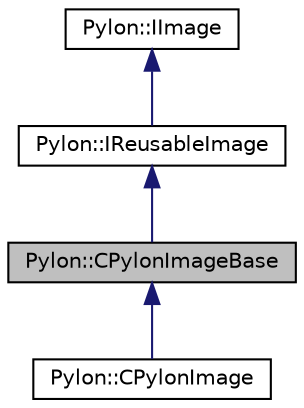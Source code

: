 digraph "Pylon::CPylonImageBase"
{
  edge [fontname="Helvetica",fontsize="10",labelfontname="Helvetica",labelfontsize="10"];
  node [fontname="Helvetica",fontsize="10",shape=record];
  Node1 [label="Pylon::CPylonImageBase",height=0.2,width=0.4,color="black", fillcolor="grey75", style="filled", fontcolor="black"];
  Node2 -> Node1 [dir="back",color="midnightblue",fontsize="10",style="solid",fontname="Helvetica"];
  Node2 [label="Pylon::IReusableImage",height=0.2,width=0.4,color="black", fillcolor="white", style="filled",URL="$struct_pylon_1_1_i_reusable_image.html",tooltip="Extends the IImage interface to be able to reuse the image&#39;s resources to represent a different image..."];
  Node3 -> Node2 [dir="back",color="midnightblue",fontsize="10",style="solid",fontname="Helvetica"];
  Node3 [label="Pylon::IImage",height=0.2,width=0.4,color="black", fillcolor="white", style="filled",URL="$struct_pylon_1_1_i_image.html",tooltip="Usable to access image properties and image buffer. "];
  Node1 -> Node4 [dir="back",color="midnightblue",fontsize="10",style="solid",fontname="Helvetica"];
  Node4 [label="Pylon::CPylonImage",height=0.2,width=0.4,color="black", fillcolor="white", style="filled",URL="$class_pylon_1_1_c_pylon_image.html",tooltip="Describes an image. "];
}
